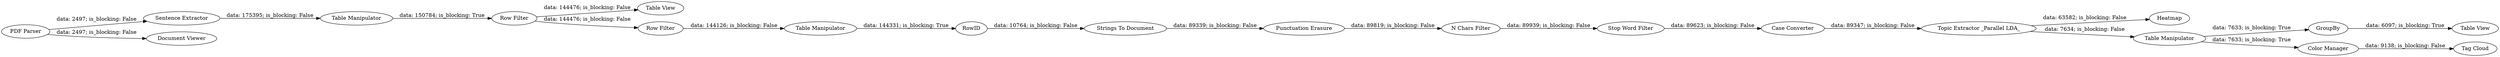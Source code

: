 digraph {
	"2990047880890046100_10" [label="Strings To Document"]
	"2990047880890046100_14" [label="Case Converter"]
	"2990047880890046100_18" [label=GroupBy]
	"2990047880890046100_1" [label="PDF Parser"]
	"2990047880890046100_7" [label="Table View"]
	"2990047880890046100_5" [label="Row Filter"]
	"2990047880890046100_9" [label=RowID]
	"2990047880890046100_21" [label="Tag Cloud"]
	"2990047880890046100_6" [label="Row Filter"]
	"2990047880890046100_13" [label="Stop Word Filter"]
	"2990047880890046100_19" [label="Color Manager"]
	"2990047880890046100_2" [label="Sentence Extractor"]
	"2990047880890046100_17" [label=Heatmap]
	"2990047880890046100_16" [label="Table Manipulator"]
	"2990047880890046100_15" [label="Topic Extractor _Parallel LDA_"]
	"2990047880890046100_12" [label="N Chars Filter"]
	"2990047880890046100_4" [label="Document Viewer"]
	"2990047880890046100_20" [label="Table View"]
	"2990047880890046100_11" [label="Punctuation Erasure"]
	"2990047880890046100_8" [label="Table Manipulator"]
	"2990047880890046100_3" [label="Table Manipulator"]
	"2990047880890046100_10" -> "2990047880890046100_11" [label="data: 89339; is_blocking: False"]
	"2990047880890046100_3" -> "2990047880890046100_5" [label="data: 150784; is_blocking: True"]
	"2990047880890046100_1" -> "2990047880890046100_2" [label="data: 2497; is_blocking: False"]
	"2990047880890046100_13" -> "2990047880890046100_14" [label="data: 89623; is_blocking: False"]
	"2990047880890046100_1" -> "2990047880890046100_4" [label="data: 2497; is_blocking: False"]
	"2990047880890046100_5" -> "2990047880890046100_6" [label="data: 144476; is_blocking: False"]
	"2990047880890046100_15" -> "2990047880890046100_16" [label="data: 7634; is_blocking: False"]
	"2990047880890046100_16" -> "2990047880890046100_18" [label="data: 7633; is_blocking: True"]
	"2990047880890046100_16" -> "2990047880890046100_19" [label="data: 7633; is_blocking: True"]
	"2990047880890046100_19" -> "2990047880890046100_21" [label="data: 9138; is_blocking: False"]
	"2990047880890046100_6" -> "2990047880890046100_8" [label="data: 144126; is_blocking: False"]
	"2990047880890046100_14" -> "2990047880890046100_15" [label="data: 89347; is_blocking: False"]
	"2990047880890046100_18" -> "2990047880890046100_20" [label="data: 6097; is_blocking: True"]
	"2990047880890046100_12" -> "2990047880890046100_13" [label="data: 89939; is_blocking: False"]
	"2990047880890046100_9" -> "2990047880890046100_10" [label="data: 10764; is_blocking: False"]
	"2990047880890046100_5" -> "2990047880890046100_7" [label="data: 144476; is_blocking: False"]
	"2990047880890046100_8" -> "2990047880890046100_9" [label="data: 144331; is_blocking: True"]
	"2990047880890046100_11" -> "2990047880890046100_12" [label="data: 89819; is_blocking: False"]
	"2990047880890046100_15" -> "2990047880890046100_17" [label="data: 63582; is_blocking: False"]
	"2990047880890046100_2" -> "2990047880890046100_3" [label="data: 175395; is_blocking: False"]
	rankdir=LR
}
